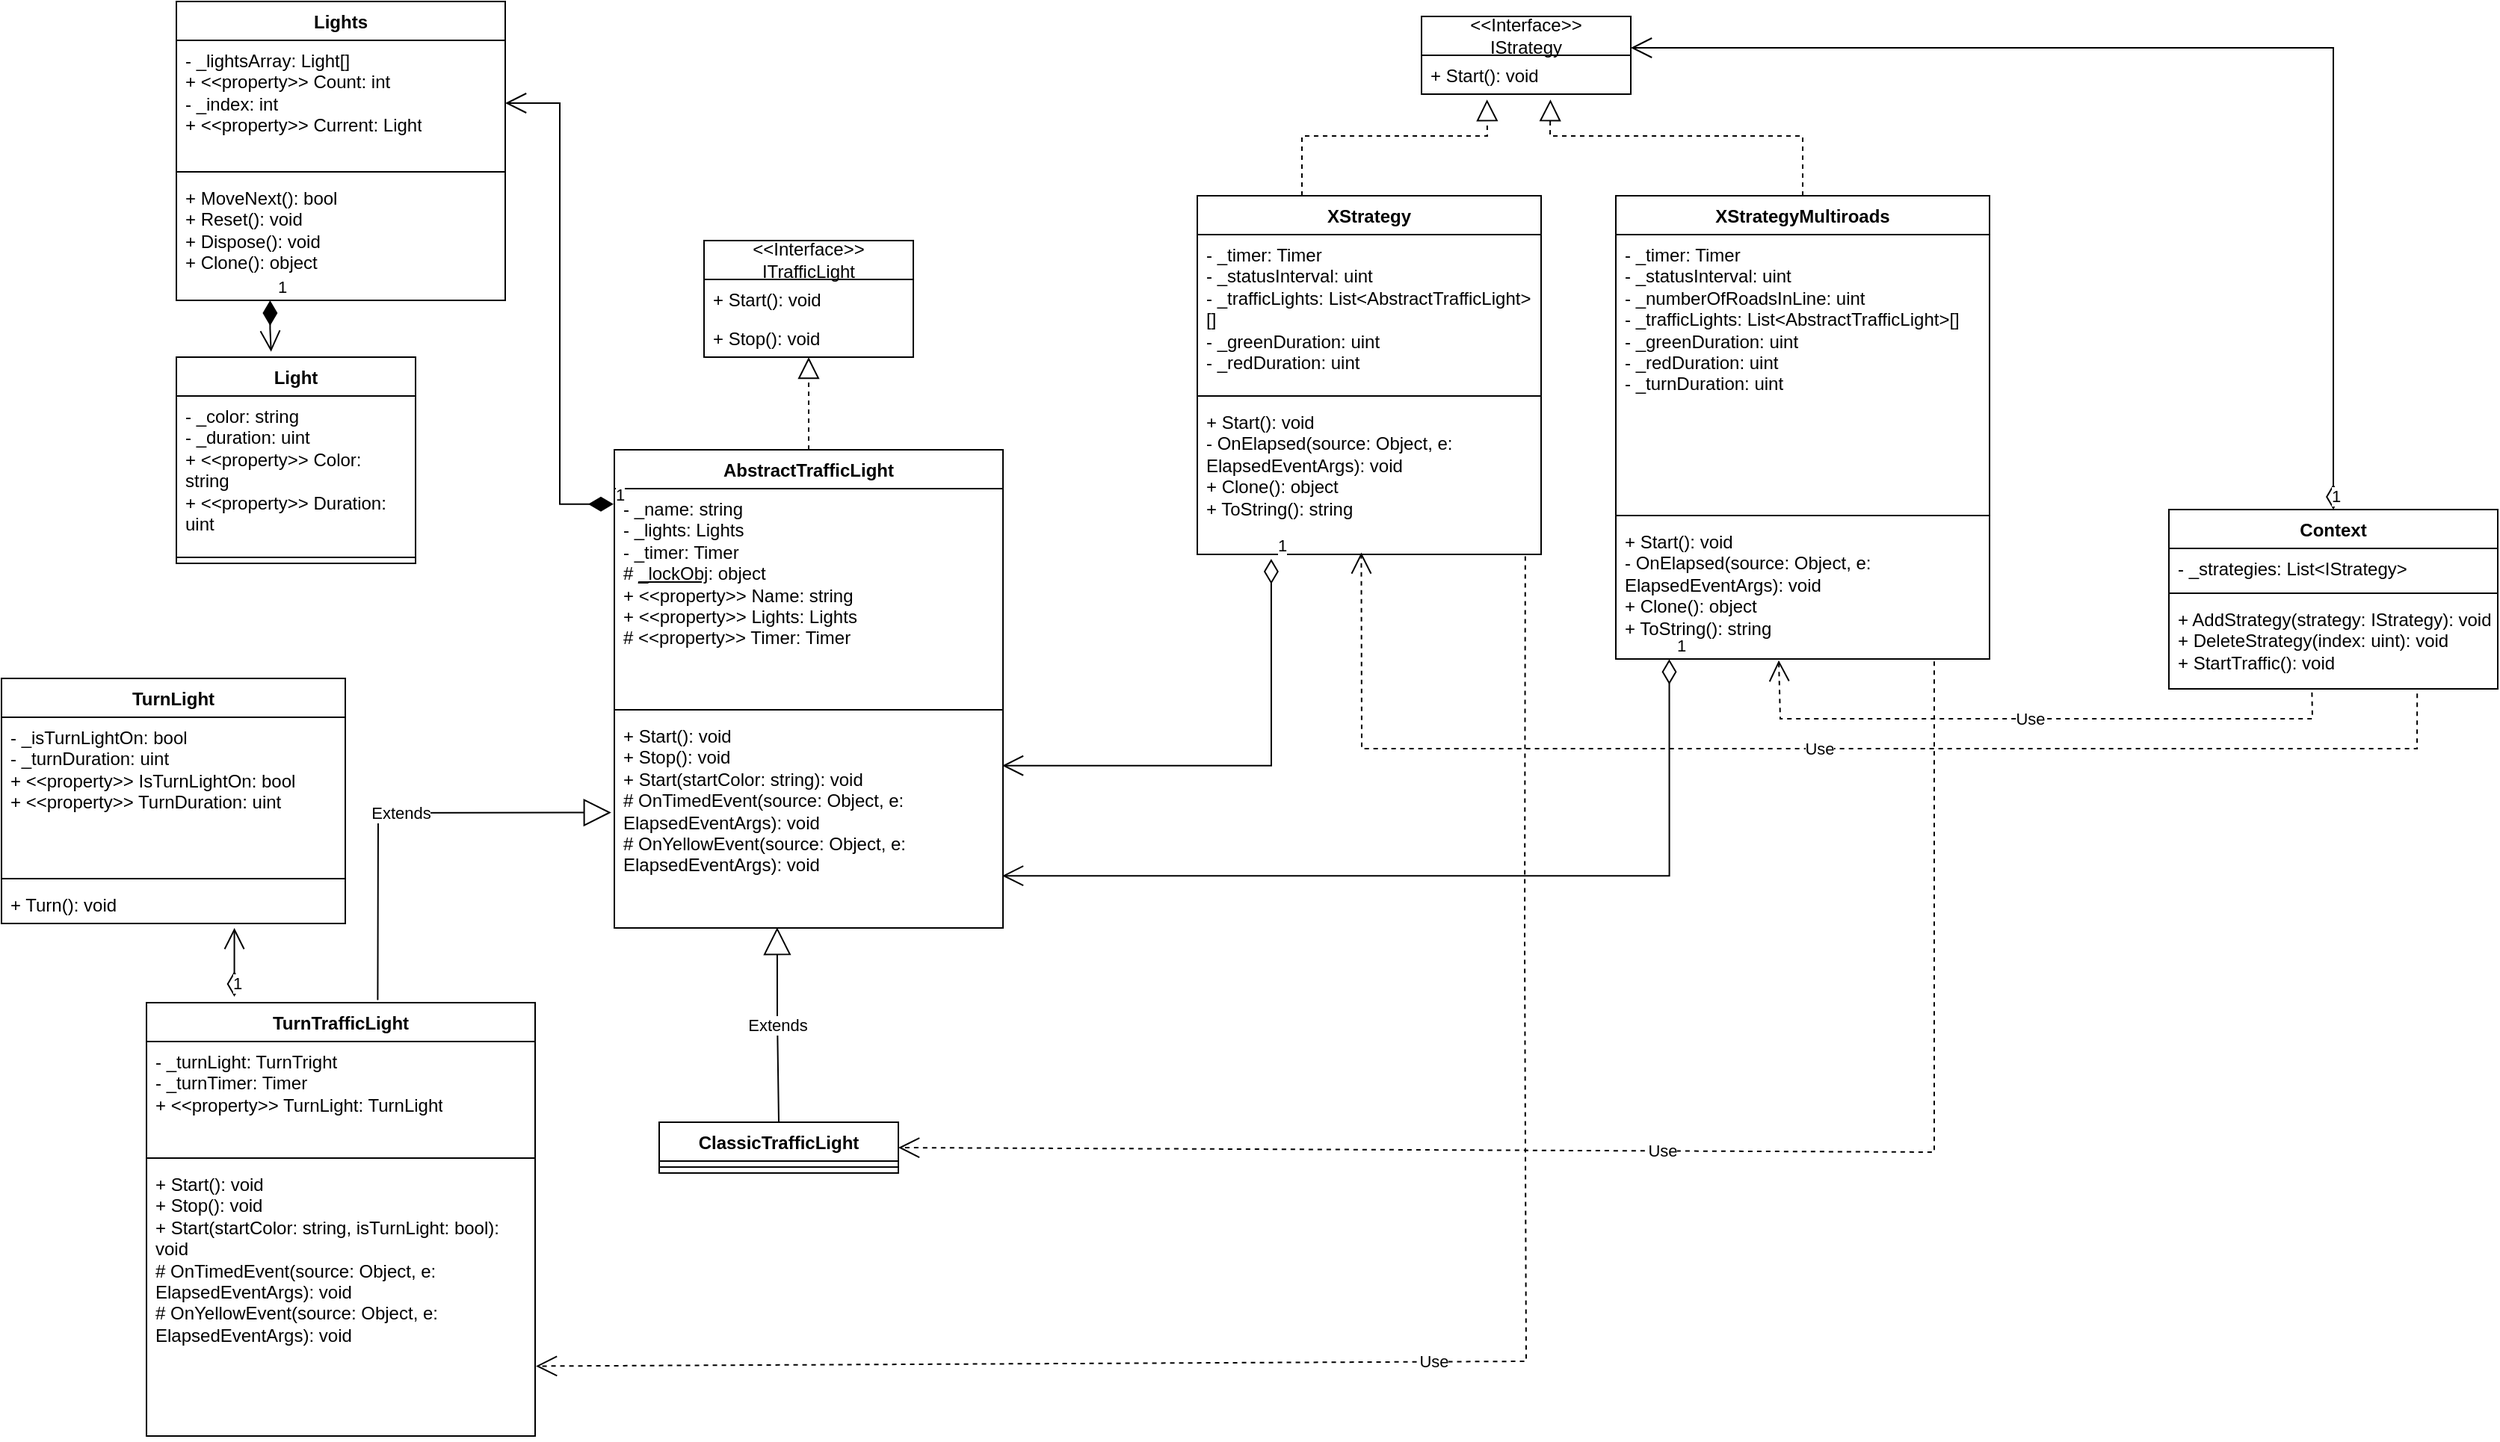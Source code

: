 <mxfile version="21.2.8" type="device">
  <diagram id="C5RBs43oDa-KdzZeNtuy" name="Page-1">
    <mxGraphModel dx="2103" dy="614" grid="1" gridSize="10" guides="1" tooltips="1" connect="1" arrows="1" fold="1" page="1" pageScale="1" pageWidth="827" pageHeight="1169" math="0" shadow="0">
      <root>
        <mxCell id="WIyWlLk6GJQsqaUBKTNV-0" />
        <mxCell id="WIyWlLk6GJQsqaUBKTNV-1" parent="WIyWlLk6GJQsqaUBKTNV-0" />
        <mxCell id="bNfyD2h-nMibd9kIOsc_-0" value="AbstractTrafficLight" style="swimlane;fontStyle=1;align=center;verticalAlign=top;childLayout=stackLayout;horizontal=1;startSize=26;horizontalStack=0;resizeParent=1;resizeParentMax=0;resizeLast=0;collapsible=1;marginBottom=0;whiteSpace=wrap;html=1;" parent="WIyWlLk6GJQsqaUBKTNV-1" vertex="1">
          <mxGeometry x="-360" y="350" width="260" height="320" as="geometry" />
        </mxCell>
        <mxCell id="bNfyD2h-nMibd9kIOsc_-1" value="- _name: string&lt;br&gt;- _lights: Lights&lt;br&gt;- _timer: Timer&lt;br&gt;# &lt;u&gt;_lockObj&lt;/u&gt;: object&lt;br&gt;+ &amp;lt;&amp;lt;property&amp;gt;&amp;gt; Name: string&lt;br&gt;+ &amp;lt;&amp;lt;property&amp;gt;&amp;gt; Lights: Lights&lt;br&gt;# &amp;lt;&amp;lt;property&amp;gt;&amp;gt; Timer: Timer" style="text;strokeColor=none;fillColor=none;align=left;verticalAlign=top;spacingLeft=4;spacingRight=4;overflow=hidden;rotatable=0;points=[[0,0.5],[1,0.5]];portConstraint=eastwest;whiteSpace=wrap;html=1;" parent="bNfyD2h-nMibd9kIOsc_-0" vertex="1">
          <mxGeometry y="26" width="260" height="144" as="geometry" />
        </mxCell>
        <mxCell id="bNfyD2h-nMibd9kIOsc_-2" value="" style="line;strokeWidth=1;fillColor=none;align=left;verticalAlign=middle;spacingTop=-1;spacingLeft=3;spacingRight=3;rotatable=0;labelPosition=right;points=[];portConstraint=eastwest;strokeColor=inherit;" parent="bNfyD2h-nMibd9kIOsc_-0" vertex="1">
          <mxGeometry y="170" width="260" height="8" as="geometry" />
        </mxCell>
        <mxCell id="bNfyD2h-nMibd9kIOsc_-3" value="+ Start(): void&lt;br&gt;+ Stop(): void&lt;br&gt;+ Start(startColor: string): void&lt;br&gt;# OnTimedEvent(source: Object, e: ElapsedEventArgs): void&lt;br&gt;# OnYellowEvent(source: Object, e: ElapsedEventArgs): void&lt;br&gt;" style="text;strokeColor=none;fillColor=none;align=left;verticalAlign=top;spacingLeft=4;spacingRight=4;overflow=hidden;rotatable=0;points=[[0,0.5],[1,0.5]];portConstraint=eastwest;whiteSpace=wrap;html=1;" parent="bNfyD2h-nMibd9kIOsc_-0" vertex="1">
          <mxGeometry y="178" width="260" height="142" as="geometry" />
        </mxCell>
        <mxCell id="bNfyD2h-nMibd9kIOsc_-4" value="&amp;lt;&amp;lt;Interface&amp;gt;&amp;gt;&lt;br&gt;ITrafficLight" style="swimlane;fontStyle=0;childLayout=stackLayout;horizontal=1;startSize=26;fillColor=none;horizontalStack=0;resizeParent=1;resizeParentMax=0;resizeLast=0;collapsible=1;marginBottom=0;whiteSpace=wrap;html=1;" parent="WIyWlLk6GJQsqaUBKTNV-1" vertex="1">
          <mxGeometry x="-300" y="210" width="140" height="78" as="geometry" />
        </mxCell>
        <mxCell id="bNfyD2h-nMibd9kIOsc_-5" value="+ Start(): void" style="text;strokeColor=none;fillColor=none;align=left;verticalAlign=top;spacingLeft=4;spacingRight=4;overflow=hidden;rotatable=0;points=[[0,0.5],[1,0.5]];portConstraint=eastwest;whiteSpace=wrap;html=1;" parent="bNfyD2h-nMibd9kIOsc_-4" vertex="1">
          <mxGeometry y="26" width="140" height="26" as="geometry" />
        </mxCell>
        <mxCell id="bNfyD2h-nMibd9kIOsc_-6" value="+ Stop(): void" style="text;strokeColor=none;fillColor=none;align=left;verticalAlign=top;spacingLeft=4;spacingRight=4;overflow=hidden;rotatable=0;points=[[0,0.5],[1,0.5]];portConstraint=eastwest;whiteSpace=wrap;html=1;" parent="bNfyD2h-nMibd9kIOsc_-4" vertex="1">
          <mxGeometry y="52" width="140" height="26" as="geometry" />
        </mxCell>
        <mxCell id="bNfyD2h-nMibd9kIOsc_-9" value="ClassicTrafficLight" style="swimlane;fontStyle=1;align=center;verticalAlign=top;childLayout=stackLayout;horizontal=1;startSize=26;horizontalStack=0;resizeParent=1;resizeParentMax=0;resizeLast=0;collapsible=1;marginBottom=0;whiteSpace=wrap;html=1;" parent="WIyWlLk6GJQsqaUBKTNV-1" vertex="1">
          <mxGeometry x="-330" y="800" width="160" height="34" as="geometry" />
        </mxCell>
        <mxCell id="bNfyD2h-nMibd9kIOsc_-11" value="" style="line;strokeWidth=1;fillColor=none;align=left;verticalAlign=middle;spacingTop=-1;spacingLeft=3;spacingRight=3;rotatable=0;labelPosition=right;points=[];portConstraint=eastwest;strokeColor=inherit;" parent="bNfyD2h-nMibd9kIOsc_-9" vertex="1">
          <mxGeometry y="26" width="160" height="8" as="geometry" />
        </mxCell>
        <mxCell id="bNfyD2h-nMibd9kIOsc_-13" value="TurnTrafficLight" style="swimlane;fontStyle=1;align=center;verticalAlign=top;childLayout=stackLayout;horizontal=1;startSize=26;horizontalStack=0;resizeParent=1;resizeParentMax=0;resizeLast=0;collapsible=1;marginBottom=0;whiteSpace=wrap;html=1;" parent="WIyWlLk6GJQsqaUBKTNV-1" vertex="1">
          <mxGeometry x="-673" y="720" width="260" height="290" as="geometry" />
        </mxCell>
        <mxCell id="bNfyD2h-nMibd9kIOsc_-14" value="- _turnLight: TurnTright&lt;br&gt;- _turnTimer: Timer&lt;br&gt;+ &amp;lt;&amp;lt;property&amp;gt;&amp;gt; TurnLight: TurnLight" style="text;strokeColor=none;fillColor=none;align=left;verticalAlign=top;spacingLeft=4;spacingRight=4;overflow=hidden;rotatable=0;points=[[0,0.5],[1,0.5]];portConstraint=eastwest;whiteSpace=wrap;html=1;" parent="bNfyD2h-nMibd9kIOsc_-13" vertex="1">
          <mxGeometry y="26" width="260" height="74" as="geometry" />
        </mxCell>
        <mxCell id="bNfyD2h-nMibd9kIOsc_-15" value="" style="line;strokeWidth=1;fillColor=none;align=left;verticalAlign=middle;spacingTop=-1;spacingLeft=3;spacingRight=3;rotatable=0;labelPosition=right;points=[];portConstraint=eastwest;strokeColor=inherit;" parent="bNfyD2h-nMibd9kIOsc_-13" vertex="1">
          <mxGeometry y="100" width="260" height="8" as="geometry" />
        </mxCell>
        <mxCell id="bNfyD2h-nMibd9kIOsc_-16" value="+ Start(): void&lt;br&gt;+ Stop(): void&lt;br&gt;+ Start(startColor: string, isTurnLight: bool): void&lt;br&gt;# OnTimedEvent(source: Object, e: ElapsedEventArgs): void&lt;br style=&quot;border-color: var(--border-color);&quot;&gt;# OnYellowEvent(source: Object, e: ElapsedEventArgs): void" style="text;strokeColor=none;fillColor=none;align=left;verticalAlign=top;spacingLeft=4;spacingRight=4;overflow=hidden;rotatable=0;points=[[0,0.5],[1,0.5]];portConstraint=eastwest;whiteSpace=wrap;html=1;" parent="bNfyD2h-nMibd9kIOsc_-13" vertex="1">
          <mxGeometry y="108" width="260" height="182" as="geometry" />
        </mxCell>
        <mxCell id="bNfyD2h-nMibd9kIOsc_-17" value="Lights" style="swimlane;fontStyle=1;align=center;verticalAlign=top;childLayout=stackLayout;horizontal=1;startSize=26;horizontalStack=0;resizeParent=1;resizeParentMax=0;resizeLast=0;collapsible=1;marginBottom=0;whiteSpace=wrap;html=1;" parent="WIyWlLk6GJQsqaUBKTNV-1" vertex="1">
          <mxGeometry x="-653" y="50" width="220" height="200" as="geometry" />
        </mxCell>
        <mxCell id="bNfyD2h-nMibd9kIOsc_-18" value="- _lightsArray: Light[]&lt;br&gt;+ &amp;lt;&amp;lt;property&amp;gt;&amp;gt; Count: int&lt;br&gt;- _index: int&lt;br&gt;+ &amp;lt;&amp;lt;property&amp;gt;&amp;gt; Current: Light" style="text;strokeColor=none;fillColor=none;align=left;verticalAlign=top;spacingLeft=4;spacingRight=4;overflow=hidden;rotatable=0;points=[[0,0.5],[1,0.5]];portConstraint=eastwest;whiteSpace=wrap;html=1;" parent="bNfyD2h-nMibd9kIOsc_-17" vertex="1">
          <mxGeometry y="26" width="220" height="84" as="geometry" />
        </mxCell>
        <mxCell id="bNfyD2h-nMibd9kIOsc_-19" value="" style="line;strokeWidth=1;fillColor=none;align=left;verticalAlign=middle;spacingTop=-1;spacingLeft=3;spacingRight=3;rotatable=0;labelPosition=right;points=[];portConstraint=eastwest;strokeColor=inherit;" parent="bNfyD2h-nMibd9kIOsc_-17" vertex="1">
          <mxGeometry y="110" width="220" height="8" as="geometry" />
        </mxCell>
        <mxCell id="bNfyD2h-nMibd9kIOsc_-20" value="+ MoveNext(): bool&lt;br&gt;+ Reset(): void&lt;br&gt;+ Dispose(): void&lt;br&gt;+ Clone(): object" style="text;strokeColor=none;fillColor=none;align=left;verticalAlign=top;spacingLeft=4;spacingRight=4;overflow=hidden;rotatable=0;points=[[0,0.5],[1,0.5]];portConstraint=eastwest;whiteSpace=wrap;html=1;" parent="bNfyD2h-nMibd9kIOsc_-17" vertex="1">
          <mxGeometry y="118" width="220" height="82" as="geometry" />
        </mxCell>
        <mxCell id="bNfyD2h-nMibd9kIOsc_-21" value="Light" style="swimlane;fontStyle=1;align=center;verticalAlign=top;childLayout=stackLayout;horizontal=1;startSize=26;horizontalStack=0;resizeParent=1;resizeParentMax=0;resizeLast=0;collapsible=1;marginBottom=0;whiteSpace=wrap;html=1;" parent="WIyWlLk6GJQsqaUBKTNV-1" vertex="1">
          <mxGeometry x="-653" y="288" width="160" height="138" as="geometry" />
        </mxCell>
        <mxCell id="bNfyD2h-nMibd9kIOsc_-22" value="- _color: string&lt;br&gt;- _duration: uint&lt;br&gt;+ &amp;lt;&amp;lt;property&amp;gt;&amp;gt; Color: string&lt;br&gt;+ &amp;lt;&amp;lt;property&amp;gt;&amp;gt; Duration: uint" style="text;strokeColor=none;fillColor=none;align=left;verticalAlign=top;spacingLeft=4;spacingRight=4;overflow=hidden;rotatable=0;points=[[0,0.5],[1,0.5]];portConstraint=eastwest;whiteSpace=wrap;html=1;" parent="bNfyD2h-nMibd9kIOsc_-21" vertex="1">
          <mxGeometry y="26" width="160" height="104" as="geometry" />
        </mxCell>
        <mxCell id="bNfyD2h-nMibd9kIOsc_-23" value="" style="line;strokeWidth=1;fillColor=none;align=left;verticalAlign=middle;spacingTop=-1;spacingLeft=3;spacingRight=3;rotatable=0;labelPosition=right;points=[];portConstraint=eastwest;strokeColor=inherit;" parent="bNfyD2h-nMibd9kIOsc_-21" vertex="1">
          <mxGeometry y="130" width="160" height="8" as="geometry" />
        </mxCell>
        <mxCell id="bNfyD2h-nMibd9kIOsc_-25" value="TurnLight" style="swimlane;fontStyle=1;align=center;verticalAlign=top;childLayout=stackLayout;horizontal=1;startSize=26;horizontalStack=0;resizeParent=1;resizeParentMax=0;resizeLast=0;collapsible=1;marginBottom=0;whiteSpace=wrap;html=1;" parent="WIyWlLk6GJQsqaUBKTNV-1" vertex="1">
          <mxGeometry x="-770" y="503" width="230" height="164" as="geometry" />
        </mxCell>
        <mxCell id="bNfyD2h-nMibd9kIOsc_-26" value="- _isTurnLightOn: bool&lt;br&gt;- _turnDuration: uint&lt;br&gt;+ &amp;lt;&amp;lt;property&amp;gt;&amp;gt; IsTurnLightOn: bool&lt;br&gt;+ &amp;lt;&amp;lt;property&amp;gt;&amp;gt; TurnDuration: uint" style="text;strokeColor=none;fillColor=none;align=left;verticalAlign=top;spacingLeft=4;spacingRight=4;overflow=hidden;rotatable=0;points=[[0,0.5],[1,0.5]];portConstraint=eastwest;whiteSpace=wrap;html=1;" parent="bNfyD2h-nMibd9kIOsc_-25" vertex="1">
          <mxGeometry y="26" width="230" height="104" as="geometry" />
        </mxCell>
        <mxCell id="bNfyD2h-nMibd9kIOsc_-27" value="" style="line;strokeWidth=1;fillColor=none;align=left;verticalAlign=middle;spacingTop=-1;spacingLeft=3;spacingRight=3;rotatable=0;labelPosition=right;points=[];portConstraint=eastwest;strokeColor=inherit;" parent="bNfyD2h-nMibd9kIOsc_-25" vertex="1">
          <mxGeometry y="130" width="230" height="8" as="geometry" />
        </mxCell>
        <mxCell id="bNfyD2h-nMibd9kIOsc_-28" value="+ Turn(): void" style="text;strokeColor=none;fillColor=none;align=left;verticalAlign=top;spacingLeft=4;spacingRight=4;overflow=hidden;rotatable=0;points=[[0,0.5],[1,0.5]];portConstraint=eastwest;whiteSpace=wrap;html=1;" parent="bNfyD2h-nMibd9kIOsc_-25" vertex="1">
          <mxGeometry y="138" width="230" height="26" as="geometry" />
        </mxCell>
        <mxCell id="bNfyD2h-nMibd9kIOsc_-29" value="" style="endArrow=block;dashed=1;endFill=0;endSize=12;html=1;rounded=0;exitX=0.5;exitY=0;exitDx=0;exitDy=0;" parent="WIyWlLk6GJQsqaUBKTNV-1" source="bNfyD2h-nMibd9kIOsc_-0" target="bNfyD2h-nMibd9kIOsc_-6" edge="1">
          <mxGeometry width="160" relative="1" as="geometry">
            <mxPoint x="-250" y="510" as="sourcePoint" />
            <mxPoint x="-90" y="510" as="targetPoint" />
          </mxGeometry>
        </mxCell>
        <mxCell id="bNfyD2h-nMibd9kIOsc_-30" value="Extends" style="endArrow=block;endSize=16;endFill=0;html=1;rounded=0;entryX=0.419;entryY=0.997;entryDx=0;entryDy=0;exitX=0.5;exitY=0;exitDx=0;exitDy=0;entryPerimeter=0;" parent="WIyWlLk6GJQsqaUBKTNV-1" source="bNfyD2h-nMibd9kIOsc_-9" target="bNfyD2h-nMibd9kIOsc_-3" edge="1">
          <mxGeometry x="-0.003" width="160" relative="1" as="geometry">
            <mxPoint x="-250" y="610" as="sourcePoint" />
            <mxPoint x="-90" y="610" as="targetPoint" />
            <Array as="points">
              <mxPoint x="-251" y="730" />
            </Array>
            <mxPoint as="offset" />
          </mxGeometry>
        </mxCell>
        <mxCell id="bNfyD2h-nMibd9kIOsc_-31" value="Extends" style="endArrow=block;endSize=16;endFill=0;html=1;rounded=0;entryX=-0.008;entryY=0.456;entryDx=0;entryDy=0;entryPerimeter=0;exitX=0.595;exitY=-0.006;exitDx=0;exitDy=0;exitPerimeter=0;" parent="WIyWlLk6GJQsqaUBKTNV-1" source="bNfyD2h-nMibd9kIOsc_-13" target="bNfyD2h-nMibd9kIOsc_-3" edge="1">
          <mxGeometry width="160" relative="1" as="geometry">
            <mxPoint x="-600" y="630" as="sourcePoint" />
            <mxPoint x="-440" y="630" as="targetPoint" />
            <Array as="points">
              <mxPoint x="-518" y="593" />
            </Array>
          </mxGeometry>
        </mxCell>
        <mxCell id="bNfyD2h-nMibd9kIOsc_-34" value="1" style="endArrow=open;html=1;endSize=12;startArrow=diamondThin;startSize=14;startFill=1;edgeStyle=orthogonalEdgeStyle;align=left;verticalAlign=bottom;rounded=0;exitX=-0.002;exitY=0.072;exitDx=0;exitDy=0;exitPerimeter=0;entryX=1;entryY=0.5;entryDx=0;entryDy=0;" parent="WIyWlLk6GJQsqaUBKTNV-1" source="bNfyD2h-nMibd9kIOsc_-1" target="bNfyD2h-nMibd9kIOsc_-18" edge="1">
          <mxGeometry x="-1" y="3" relative="1" as="geometry">
            <mxPoint x="-250" y="510" as="sourcePoint" />
            <mxPoint x="-90" y="510" as="targetPoint" />
          </mxGeometry>
        </mxCell>
        <mxCell id="bNfyD2h-nMibd9kIOsc_-35" value="1" style="endArrow=open;html=1;endSize=12;startArrow=diamondThin;startSize=14;startFill=1;edgeStyle=orthogonalEdgeStyle;align=left;verticalAlign=bottom;rounded=0;exitX=0.285;exitY=1;exitDx=0;exitDy=0;exitPerimeter=0;entryX=0.396;entryY=-0.026;entryDx=0;entryDy=0;entryPerimeter=0;" parent="WIyWlLk6GJQsqaUBKTNV-1" source="bNfyD2h-nMibd9kIOsc_-20" target="bNfyD2h-nMibd9kIOsc_-21" edge="1">
          <mxGeometry x="-1" y="3" relative="1" as="geometry">
            <mxPoint x="-903" y="360" as="sourcePoint" />
            <mxPoint x="-592" y="290" as="targetPoint" />
          </mxGeometry>
        </mxCell>
        <mxCell id="bNfyD2h-nMibd9kIOsc_-36" value="XStrategy" style="swimlane;fontStyle=1;align=center;verticalAlign=top;childLayout=stackLayout;horizontal=1;startSize=26;horizontalStack=0;resizeParent=1;resizeParentMax=0;resizeLast=0;collapsible=1;marginBottom=0;whiteSpace=wrap;html=1;" parent="WIyWlLk6GJQsqaUBKTNV-1" vertex="1">
          <mxGeometry x="30" y="180" width="230" height="240" as="geometry" />
        </mxCell>
        <mxCell id="bNfyD2h-nMibd9kIOsc_-37" value="- _timer: Timer&lt;br&gt;- _statusInterval: uint&lt;br&gt;- _trafficLights: List&amp;lt;AbstractTrafficLight&amp;gt;[]&lt;br&gt;- _greenDuration: uint&lt;br&gt;- _redDuration: uint" style="text;strokeColor=none;fillColor=none;align=left;verticalAlign=top;spacingLeft=4;spacingRight=4;overflow=hidden;rotatable=0;points=[[0,0.5],[1,0.5]];portConstraint=eastwest;whiteSpace=wrap;html=1;" parent="bNfyD2h-nMibd9kIOsc_-36" vertex="1">
          <mxGeometry y="26" width="230" height="104" as="geometry" />
        </mxCell>
        <mxCell id="bNfyD2h-nMibd9kIOsc_-38" value="" style="line;strokeWidth=1;fillColor=none;align=left;verticalAlign=middle;spacingTop=-1;spacingLeft=3;spacingRight=3;rotatable=0;labelPosition=right;points=[];portConstraint=eastwest;strokeColor=inherit;" parent="bNfyD2h-nMibd9kIOsc_-36" vertex="1">
          <mxGeometry y="130" width="230" height="8" as="geometry" />
        </mxCell>
        <mxCell id="bNfyD2h-nMibd9kIOsc_-39" value="+ Start(): void&lt;br&gt;- OnElapsed(source: Object, e: ElapsedEventArgs): void&lt;br&gt;+ Clone(): object&lt;br&gt;+ ToString(): string" style="text;strokeColor=none;fillColor=none;align=left;verticalAlign=top;spacingLeft=4;spacingRight=4;overflow=hidden;rotatable=0;points=[[0,0.5],[1,0.5]];portConstraint=eastwest;whiteSpace=wrap;html=1;" parent="bNfyD2h-nMibd9kIOsc_-36" vertex="1">
          <mxGeometry y="138" width="230" height="102" as="geometry" />
        </mxCell>
        <mxCell id="bNfyD2h-nMibd9kIOsc_-40" value="&amp;lt;&amp;lt;Interface&amp;gt;&amp;gt;&lt;br&gt;IStrategy" style="swimlane;fontStyle=0;childLayout=stackLayout;horizontal=1;startSize=26;fillColor=none;horizontalStack=0;resizeParent=1;resizeParentMax=0;resizeLast=0;collapsible=1;marginBottom=0;whiteSpace=wrap;html=1;" parent="WIyWlLk6GJQsqaUBKTNV-1" vertex="1">
          <mxGeometry x="180" y="60" width="140" height="52" as="geometry" />
        </mxCell>
        <mxCell id="bNfyD2h-nMibd9kIOsc_-41" value="+ Start(): void" style="text;strokeColor=none;fillColor=none;align=left;verticalAlign=top;spacingLeft=4;spacingRight=4;overflow=hidden;rotatable=0;points=[[0,0.5],[1,0.5]];portConstraint=eastwest;whiteSpace=wrap;html=1;" parent="bNfyD2h-nMibd9kIOsc_-40" vertex="1">
          <mxGeometry y="26" width="140" height="26" as="geometry" />
        </mxCell>
        <mxCell id="bNfyD2h-nMibd9kIOsc_-44" value="" style="endArrow=block;dashed=1;endFill=0;endSize=12;html=1;rounded=0;entryX=0.313;entryY=1.138;entryDx=0;entryDy=0;entryPerimeter=0;" parent="WIyWlLk6GJQsqaUBKTNV-1" target="bNfyD2h-nMibd9kIOsc_-41" edge="1">
          <mxGeometry width="160" relative="1" as="geometry">
            <mxPoint x="100" y="180" as="sourcePoint" />
            <mxPoint x="260" y="180" as="targetPoint" />
            <Array as="points">
              <mxPoint x="100" y="140" />
              <mxPoint x="224" y="140" />
            </Array>
          </mxGeometry>
        </mxCell>
        <mxCell id="bNfyD2h-nMibd9kIOsc_-45" value="XStrategyMultiroads" style="swimlane;fontStyle=1;align=center;verticalAlign=top;childLayout=stackLayout;horizontal=1;startSize=26;horizontalStack=0;resizeParent=1;resizeParentMax=0;resizeLast=0;collapsible=1;marginBottom=0;whiteSpace=wrap;html=1;" parent="WIyWlLk6GJQsqaUBKTNV-1" vertex="1">
          <mxGeometry x="310" y="180" width="250" height="310" as="geometry" />
        </mxCell>
        <mxCell id="bNfyD2h-nMibd9kIOsc_-46" value="- _timer: Timer&lt;br style=&quot;border-color: var(--border-color);&quot;&gt;- _statusInterval: uint&lt;br&gt;- _numberOfRoadsInLine: uint&lt;br style=&quot;border-color: var(--border-color);&quot;&gt;- _trafficLights: List&amp;lt;AbstractTrafficLight&amp;gt;[]&lt;br style=&quot;border-color: var(--border-color);&quot;&gt;- _greenDuration: uint&lt;br style=&quot;border-color: var(--border-color);&quot;&gt;- _redDuration: uint&lt;br&gt;- _turnDuration: uint" style="text;strokeColor=none;fillColor=none;align=left;verticalAlign=top;spacingLeft=4;spacingRight=4;overflow=hidden;rotatable=0;points=[[0,0.5],[1,0.5]];portConstraint=eastwest;whiteSpace=wrap;html=1;" parent="bNfyD2h-nMibd9kIOsc_-45" vertex="1">
          <mxGeometry y="26" width="250" height="184" as="geometry" />
        </mxCell>
        <mxCell id="bNfyD2h-nMibd9kIOsc_-47" value="" style="line;strokeWidth=1;fillColor=none;align=left;verticalAlign=middle;spacingTop=-1;spacingLeft=3;spacingRight=3;rotatable=0;labelPosition=right;points=[];portConstraint=eastwest;strokeColor=inherit;" parent="bNfyD2h-nMibd9kIOsc_-45" vertex="1">
          <mxGeometry y="210" width="250" height="8" as="geometry" />
        </mxCell>
        <mxCell id="bNfyD2h-nMibd9kIOsc_-48" value="+ Start(): void&lt;br style=&quot;border-color: var(--border-color);&quot;&gt;- OnElapsed(source: Object, e: ElapsedEventArgs): void&lt;br style=&quot;border-color: var(--border-color);&quot;&gt;+ Clone(): object&lt;br style=&quot;border-color: var(--border-color);&quot;&gt;+ ToString(): string" style="text;strokeColor=none;fillColor=none;align=left;verticalAlign=top;spacingLeft=4;spacingRight=4;overflow=hidden;rotatable=0;points=[[0,0.5],[1,0.5]];portConstraint=eastwest;whiteSpace=wrap;html=1;" parent="bNfyD2h-nMibd9kIOsc_-45" vertex="1">
          <mxGeometry y="218" width="250" height="92" as="geometry" />
        </mxCell>
        <mxCell id="bNfyD2h-nMibd9kIOsc_-49" value="" style="endArrow=block;dashed=1;endFill=0;endSize=12;html=1;rounded=0;entryX=0.616;entryY=1.138;entryDx=0;entryDy=0;entryPerimeter=0;exitX=0.5;exitY=0;exitDx=0;exitDy=0;" parent="WIyWlLk6GJQsqaUBKTNV-1" source="bNfyD2h-nMibd9kIOsc_-45" target="bNfyD2h-nMibd9kIOsc_-41" edge="1">
          <mxGeometry width="160" relative="1" as="geometry">
            <mxPoint x="120" y="270" as="sourcePoint" />
            <mxPoint x="280" y="270" as="targetPoint" />
            <Array as="points">
              <mxPoint x="435" y="140" />
              <mxPoint x="266" y="140" />
            </Array>
          </mxGeometry>
        </mxCell>
        <mxCell id="bNfyD2h-nMibd9kIOsc_-50" value="Context" style="swimlane;fontStyle=1;align=center;verticalAlign=top;childLayout=stackLayout;horizontal=1;startSize=26;horizontalStack=0;resizeParent=1;resizeParentMax=0;resizeLast=0;collapsible=1;marginBottom=0;whiteSpace=wrap;html=1;" parent="WIyWlLk6GJQsqaUBKTNV-1" vertex="1">
          <mxGeometry x="680" y="390" width="220" height="120" as="geometry" />
        </mxCell>
        <mxCell id="bNfyD2h-nMibd9kIOsc_-51" value="- _strategies: List&amp;lt;IStrategy&amp;gt;" style="text;strokeColor=none;fillColor=none;align=left;verticalAlign=top;spacingLeft=4;spacingRight=4;overflow=hidden;rotatable=0;points=[[0,0.5],[1,0.5]];portConstraint=eastwest;whiteSpace=wrap;html=1;" parent="bNfyD2h-nMibd9kIOsc_-50" vertex="1">
          <mxGeometry y="26" width="220" height="26" as="geometry" />
        </mxCell>
        <mxCell id="bNfyD2h-nMibd9kIOsc_-52" value="" style="line;strokeWidth=1;fillColor=none;align=left;verticalAlign=middle;spacingTop=-1;spacingLeft=3;spacingRight=3;rotatable=0;labelPosition=right;points=[];portConstraint=eastwest;strokeColor=inherit;" parent="bNfyD2h-nMibd9kIOsc_-50" vertex="1">
          <mxGeometry y="52" width="220" height="8" as="geometry" />
        </mxCell>
        <mxCell id="bNfyD2h-nMibd9kIOsc_-53" value="+ AddStrategy(strategy: IStrategy): void&lt;br&gt;+ DeleteStrategy(index: uint): void&lt;br&gt;+ StartTraffic(): void" style="text;strokeColor=none;fillColor=none;align=left;verticalAlign=top;spacingLeft=4;spacingRight=4;overflow=hidden;rotatable=0;points=[[0,0.5],[1,0.5]];portConstraint=eastwest;whiteSpace=wrap;html=1;" parent="bNfyD2h-nMibd9kIOsc_-50" vertex="1">
          <mxGeometry y="60" width="220" height="60" as="geometry" />
        </mxCell>
        <mxCell id="bNfyD2h-nMibd9kIOsc_-54" value="1" style="endArrow=open;html=1;endSize=12;startArrow=diamondThin;startSize=14;startFill=0;edgeStyle=orthogonalEdgeStyle;align=left;verticalAlign=bottom;rounded=0;exitX=0.5;exitY=0;exitDx=0;exitDy=0;" parent="WIyWlLk6GJQsqaUBKTNV-1" source="bNfyD2h-nMibd9kIOsc_-50" edge="1">
          <mxGeometry x="-1" y="3" relative="1" as="geometry">
            <mxPoint x="-230" y="380" as="sourcePoint" />
            <mxPoint x="320" y="81" as="targetPoint" />
            <Array as="points">
              <mxPoint x="790" y="81" />
            </Array>
          </mxGeometry>
        </mxCell>
        <mxCell id="bNfyD2h-nMibd9kIOsc_-55" value="Use" style="endArrow=open;endSize=12;dashed=1;html=1;rounded=0;entryX=0.477;entryY=0.988;entryDx=0;entryDy=0;entryPerimeter=0;exitX=0.755;exitY=1.053;exitDx=0;exitDy=0;exitPerimeter=0;" parent="WIyWlLk6GJQsqaUBKTNV-1" source="bNfyD2h-nMibd9kIOsc_-53" target="bNfyD2h-nMibd9kIOsc_-39" edge="1">
          <mxGeometry width="160" relative="1" as="geometry">
            <mxPoint x="-40" y="490" as="sourcePoint" />
            <mxPoint x="120" y="490" as="targetPoint" />
            <Array as="points">
              <mxPoint x="846" y="550" />
              <mxPoint x="140" y="550" />
            </Array>
          </mxGeometry>
        </mxCell>
        <mxCell id="bNfyD2h-nMibd9kIOsc_-56" value="Use" style="endArrow=open;endSize=12;dashed=1;html=1;rounded=0;entryX=0.436;entryY=1.009;entryDx=0;entryDy=0;entryPerimeter=0;exitX=0.435;exitY=1.04;exitDx=0;exitDy=0;exitPerimeter=0;" parent="WIyWlLk6GJQsqaUBKTNV-1" source="bNfyD2h-nMibd9kIOsc_-53" target="bNfyD2h-nMibd9kIOsc_-48" edge="1">
          <mxGeometry width="160" relative="1" as="geometry">
            <mxPoint x="-40" y="530" as="sourcePoint" />
            <mxPoint x="120" y="530" as="targetPoint" />
            <Array as="points">
              <mxPoint x="776" y="530" />
              <mxPoint x="420" y="530" />
            </Array>
          </mxGeometry>
        </mxCell>
        <mxCell id="bNfyD2h-nMibd9kIOsc_-59" value="Use" style="endArrow=open;endSize=12;dashed=1;html=1;rounded=0;exitX=0.954;exitY=1.012;exitDx=0;exitDy=0;exitPerimeter=0;entryX=1.002;entryY=0.743;entryDx=0;entryDy=0;entryPerimeter=0;" parent="WIyWlLk6GJQsqaUBKTNV-1" source="bNfyD2h-nMibd9kIOsc_-39" target="bNfyD2h-nMibd9kIOsc_-16" edge="1">
          <mxGeometry width="160" relative="1" as="geometry">
            <mxPoint x="400" y="801.5" as="sourcePoint" />
            <mxPoint x="560" y="801.5" as="targetPoint" />
            <Array as="points">
              <mxPoint x="249" y="680" />
              <mxPoint x="250" y="960" />
            </Array>
          </mxGeometry>
        </mxCell>
        <mxCell id="bNfyD2h-nMibd9kIOsc_-60" value="Use" style="endArrow=open;endSize=12;dashed=1;html=1;rounded=0;exitX=0.852;exitY=1.017;exitDx=0;exitDy=0;exitPerimeter=0;entryX=1;entryY=0.5;entryDx=0;entryDy=0;" parent="WIyWlLk6GJQsqaUBKTNV-1" source="bNfyD2h-nMibd9kIOsc_-48" target="bNfyD2h-nMibd9kIOsc_-9" edge="1">
          <mxGeometry width="160" relative="1" as="geometry">
            <mxPoint x="220" y="680" as="sourcePoint" />
            <mxPoint x="380" y="680" as="targetPoint" />
            <Array as="points">
              <mxPoint x="523" y="820" />
            </Array>
          </mxGeometry>
        </mxCell>
        <mxCell id="PJczBTyNV3WqbU6qZwUY-0" value="1" style="endArrow=open;html=1;endSize=12;startArrow=diamondThin;startSize=14;startFill=0;edgeStyle=orthogonalEdgeStyle;align=left;verticalAlign=bottom;rounded=0;exitX=0.226;exitY=-0.014;exitDx=0;exitDy=0;exitPerimeter=0;" edge="1" parent="WIyWlLk6GJQsqaUBKTNV-1" source="bNfyD2h-nMibd9kIOsc_-13">
          <mxGeometry x="-1" y="3" relative="1" as="geometry">
            <mxPoint x="-260" y="720" as="sourcePoint" />
            <mxPoint x="-614" y="670" as="targetPoint" />
            <Array as="points">
              <mxPoint x="-614" y="670" />
            </Array>
          </mxGeometry>
        </mxCell>
        <mxCell id="PJczBTyNV3WqbU6qZwUY-1" value="1" style="endArrow=open;html=1;endSize=12;startArrow=diamondThin;startSize=14;startFill=0;edgeStyle=orthogonalEdgeStyle;align=left;verticalAlign=bottom;rounded=0;exitX=0.215;exitY=1.029;exitDx=0;exitDy=0;exitPerimeter=0;entryX=0.998;entryY=0.235;entryDx=0;entryDy=0;entryPerimeter=0;" edge="1" parent="WIyWlLk6GJQsqaUBKTNV-1" source="bNfyD2h-nMibd9kIOsc_-39" target="bNfyD2h-nMibd9kIOsc_-3">
          <mxGeometry x="-1" y="3" relative="1" as="geometry">
            <mxPoint x="-260" y="420" as="sourcePoint" />
            <mxPoint x="-100" y="420" as="targetPoint" />
            <Array as="points">
              <mxPoint x="80" y="561" />
            </Array>
          </mxGeometry>
        </mxCell>
        <mxCell id="PJczBTyNV3WqbU6qZwUY-2" value="1" style="endArrow=open;html=1;endSize=12;startArrow=diamondThin;startSize=14;startFill=0;edgeStyle=orthogonalEdgeStyle;align=left;verticalAlign=bottom;rounded=0;exitX=0.143;exitY=1.002;exitDx=0;exitDy=0;exitPerimeter=0;entryX=0.998;entryY=0.754;entryDx=0;entryDy=0;entryPerimeter=0;" edge="1" parent="WIyWlLk6GJQsqaUBKTNV-1" source="bNfyD2h-nMibd9kIOsc_-48" target="bNfyD2h-nMibd9kIOsc_-3">
          <mxGeometry x="-1" y="3" relative="1" as="geometry">
            <mxPoint x="140" y="520" as="sourcePoint" />
            <mxPoint x="300" y="520" as="targetPoint" />
          </mxGeometry>
        </mxCell>
      </root>
    </mxGraphModel>
  </diagram>
</mxfile>
